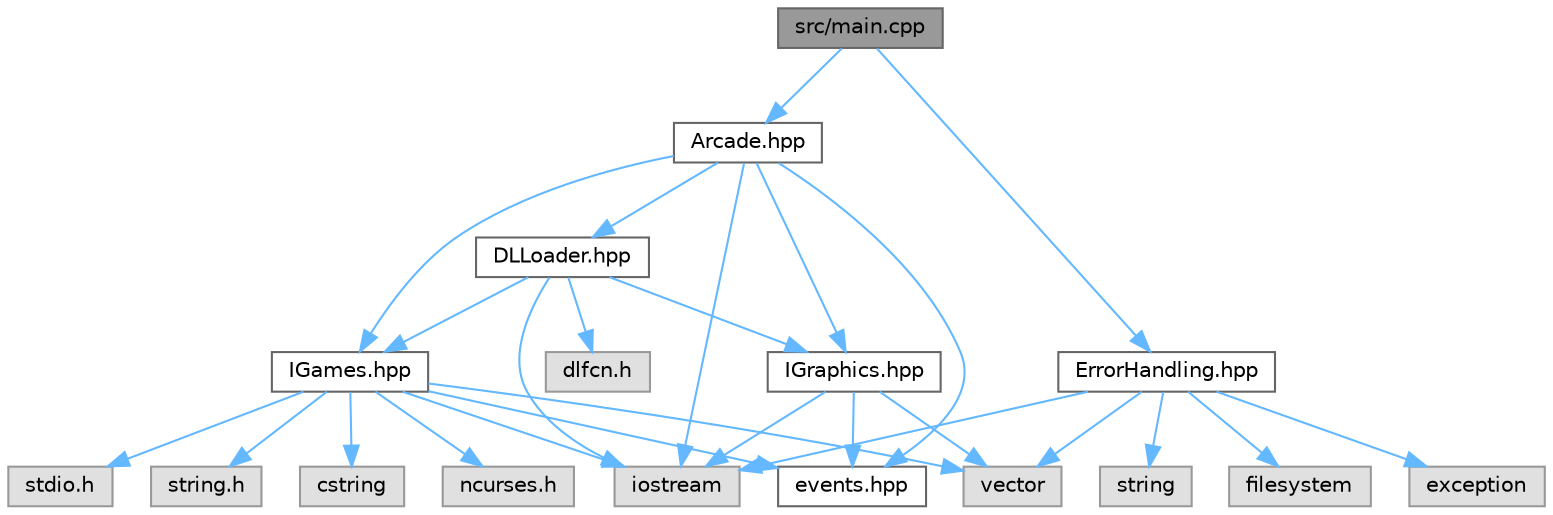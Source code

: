 digraph "src/main.cpp"
{
 // LATEX_PDF_SIZE
  bgcolor="transparent";
  edge [fontname=Helvetica,fontsize=10,labelfontname=Helvetica,labelfontsize=10];
  node [fontname=Helvetica,fontsize=10,shape=box,height=0.2,width=0.4];
  Node1 [label="src/main.cpp",height=0.2,width=0.4,color="gray40", fillcolor="grey60", style="filled", fontcolor="black",tooltip=" "];
  Node1 -> Node2 [color="steelblue1",style="solid"];
  Node2 [label="Arcade.hpp",height=0.2,width=0.4,color="grey40", fillcolor="white", style="filled",URL="$Arcade_8hpp.html",tooltip="Ce fichier est le 'core' de l'arcade, c'est lui qui fait la jointure entre IGraphics et IGames."];
  Node2 -> Node3 [color="steelblue1",style="solid"];
  Node3 [label="iostream",height=0.2,width=0.4,color="grey60", fillcolor="#E0E0E0", style="filled",tooltip=" "];
  Node2 -> Node4 [color="steelblue1",style="solid"];
  Node4 [label="IGraphics.hpp",height=0.2,width=0.4,color="grey40", fillcolor="white", style="filled",URL="$IGraphics_8hpp.html",tooltip=" "];
  Node4 -> Node3 [color="steelblue1",style="solid"];
  Node4 -> Node5 [color="steelblue1",style="solid"];
  Node5 [label="vector",height=0.2,width=0.4,color="grey60", fillcolor="#E0E0E0", style="filled",tooltip=" "];
  Node4 -> Node6 [color="steelblue1",style="solid"];
  Node6 [label="events.hpp",height=0.2,width=0.4,color="grey40", fillcolor="white", style="filled",URL="$events_8hpp.html",tooltip="Ce fichier contient les définitions des différents events reçus par les librairies graphiques."];
  Node2 -> Node7 [color="steelblue1",style="solid"];
  Node7 [label="IGames.hpp",height=0.2,width=0.4,color="grey40", fillcolor="white", style="filled",URL="$IGames_8hpp.html",tooltip=" "];
  Node7 -> Node3 [color="steelblue1",style="solid"];
  Node7 -> Node8 [color="steelblue1",style="solid"];
  Node8 [label="stdio.h",height=0.2,width=0.4,color="grey60", fillcolor="#E0E0E0", style="filled",tooltip=" "];
  Node7 -> Node9 [color="steelblue1",style="solid"];
  Node9 [label="string.h",height=0.2,width=0.4,color="grey60", fillcolor="#E0E0E0", style="filled",tooltip=" "];
  Node7 -> Node10 [color="steelblue1",style="solid"];
  Node10 [label="cstring",height=0.2,width=0.4,color="grey60", fillcolor="#E0E0E0", style="filled",tooltip=" "];
  Node7 -> Node5 [color="steelblue1",style="solid"];
  Node7 -> Node11 [color="steelblue1",style="solid"];
  Node11 [label="ncurses.h",height=0.2,width=0.4,color="grey60", fillcolor="#E0E0E0", style="filled",tooltip=" "];
  Node7 -> Node6 [color="steelblue1",style="solid"];
  Node2 -> Node12 [color="steelblue1",style="solid"];
  Node12 [label="DLLoader.hpp",height=0.2,width=0.4,color="grey40", fillcolor="white", style="filled",URL="$DLLoader_8hpp.html",tooltip="Ce fichier est l'encapsulation de <dlfcn.h> en C."];
  Node12 -> Node3 [color="steelblue1",style="solid"];
  Node12 -> Node13 [color="steelblue1",style="solid"];
  Node13 [label="dlfcn.h",height=0.2,width=0.4,color="grey60", fillcolor="#E0E0E0", style="filled",tooltip=" "];
  Node12 -> Node4 [color="steelblue1",style="solid"];
  Node12 -> Node7 [color="steelblue1",style="solid"];
  Node2 -> Node6 [color="steelblue1",style="solid"];
  Node1 -> Node14 [color="steelblue1",style="solid"];
  Node14 [label="ErrorHandling.hpp",height=0.2,width=0.4,color="grey40", fillcolor="white", style="filled",URL="$ErrorHandling_8hpp.html",tooltip="Ce fichier contient l'handling des arguments d'entrée."];
  Node14 -> Node15 [color="steelblue1",style="solid"];
  Node15 [label="exception",height=0.2,width=0.4,color="grey60", fillcolor="#E0E0E0", style="filled",tooltip=" "];
  Node14 -> Node5 [color="steelblue1",style="solid"];
  Node14 -> Node16 [color="steelblue1",style="solid"];
  Node16 [label="string",height=0.2,width=0.4,color="grey60", fillcolor="#E0E0E0", style="filled",tooltip=" "];
  Node14 -> Node3 [color="steelblue1",style="solid"];
  Node14 -> Node17 [color="steelblue1",style="solid"];
  Node17 [label="filesystem",height=0.2,width=0.4,color="grey60", fillcolor="#E0E0E0", style="filled",tooltip=" "];
}
